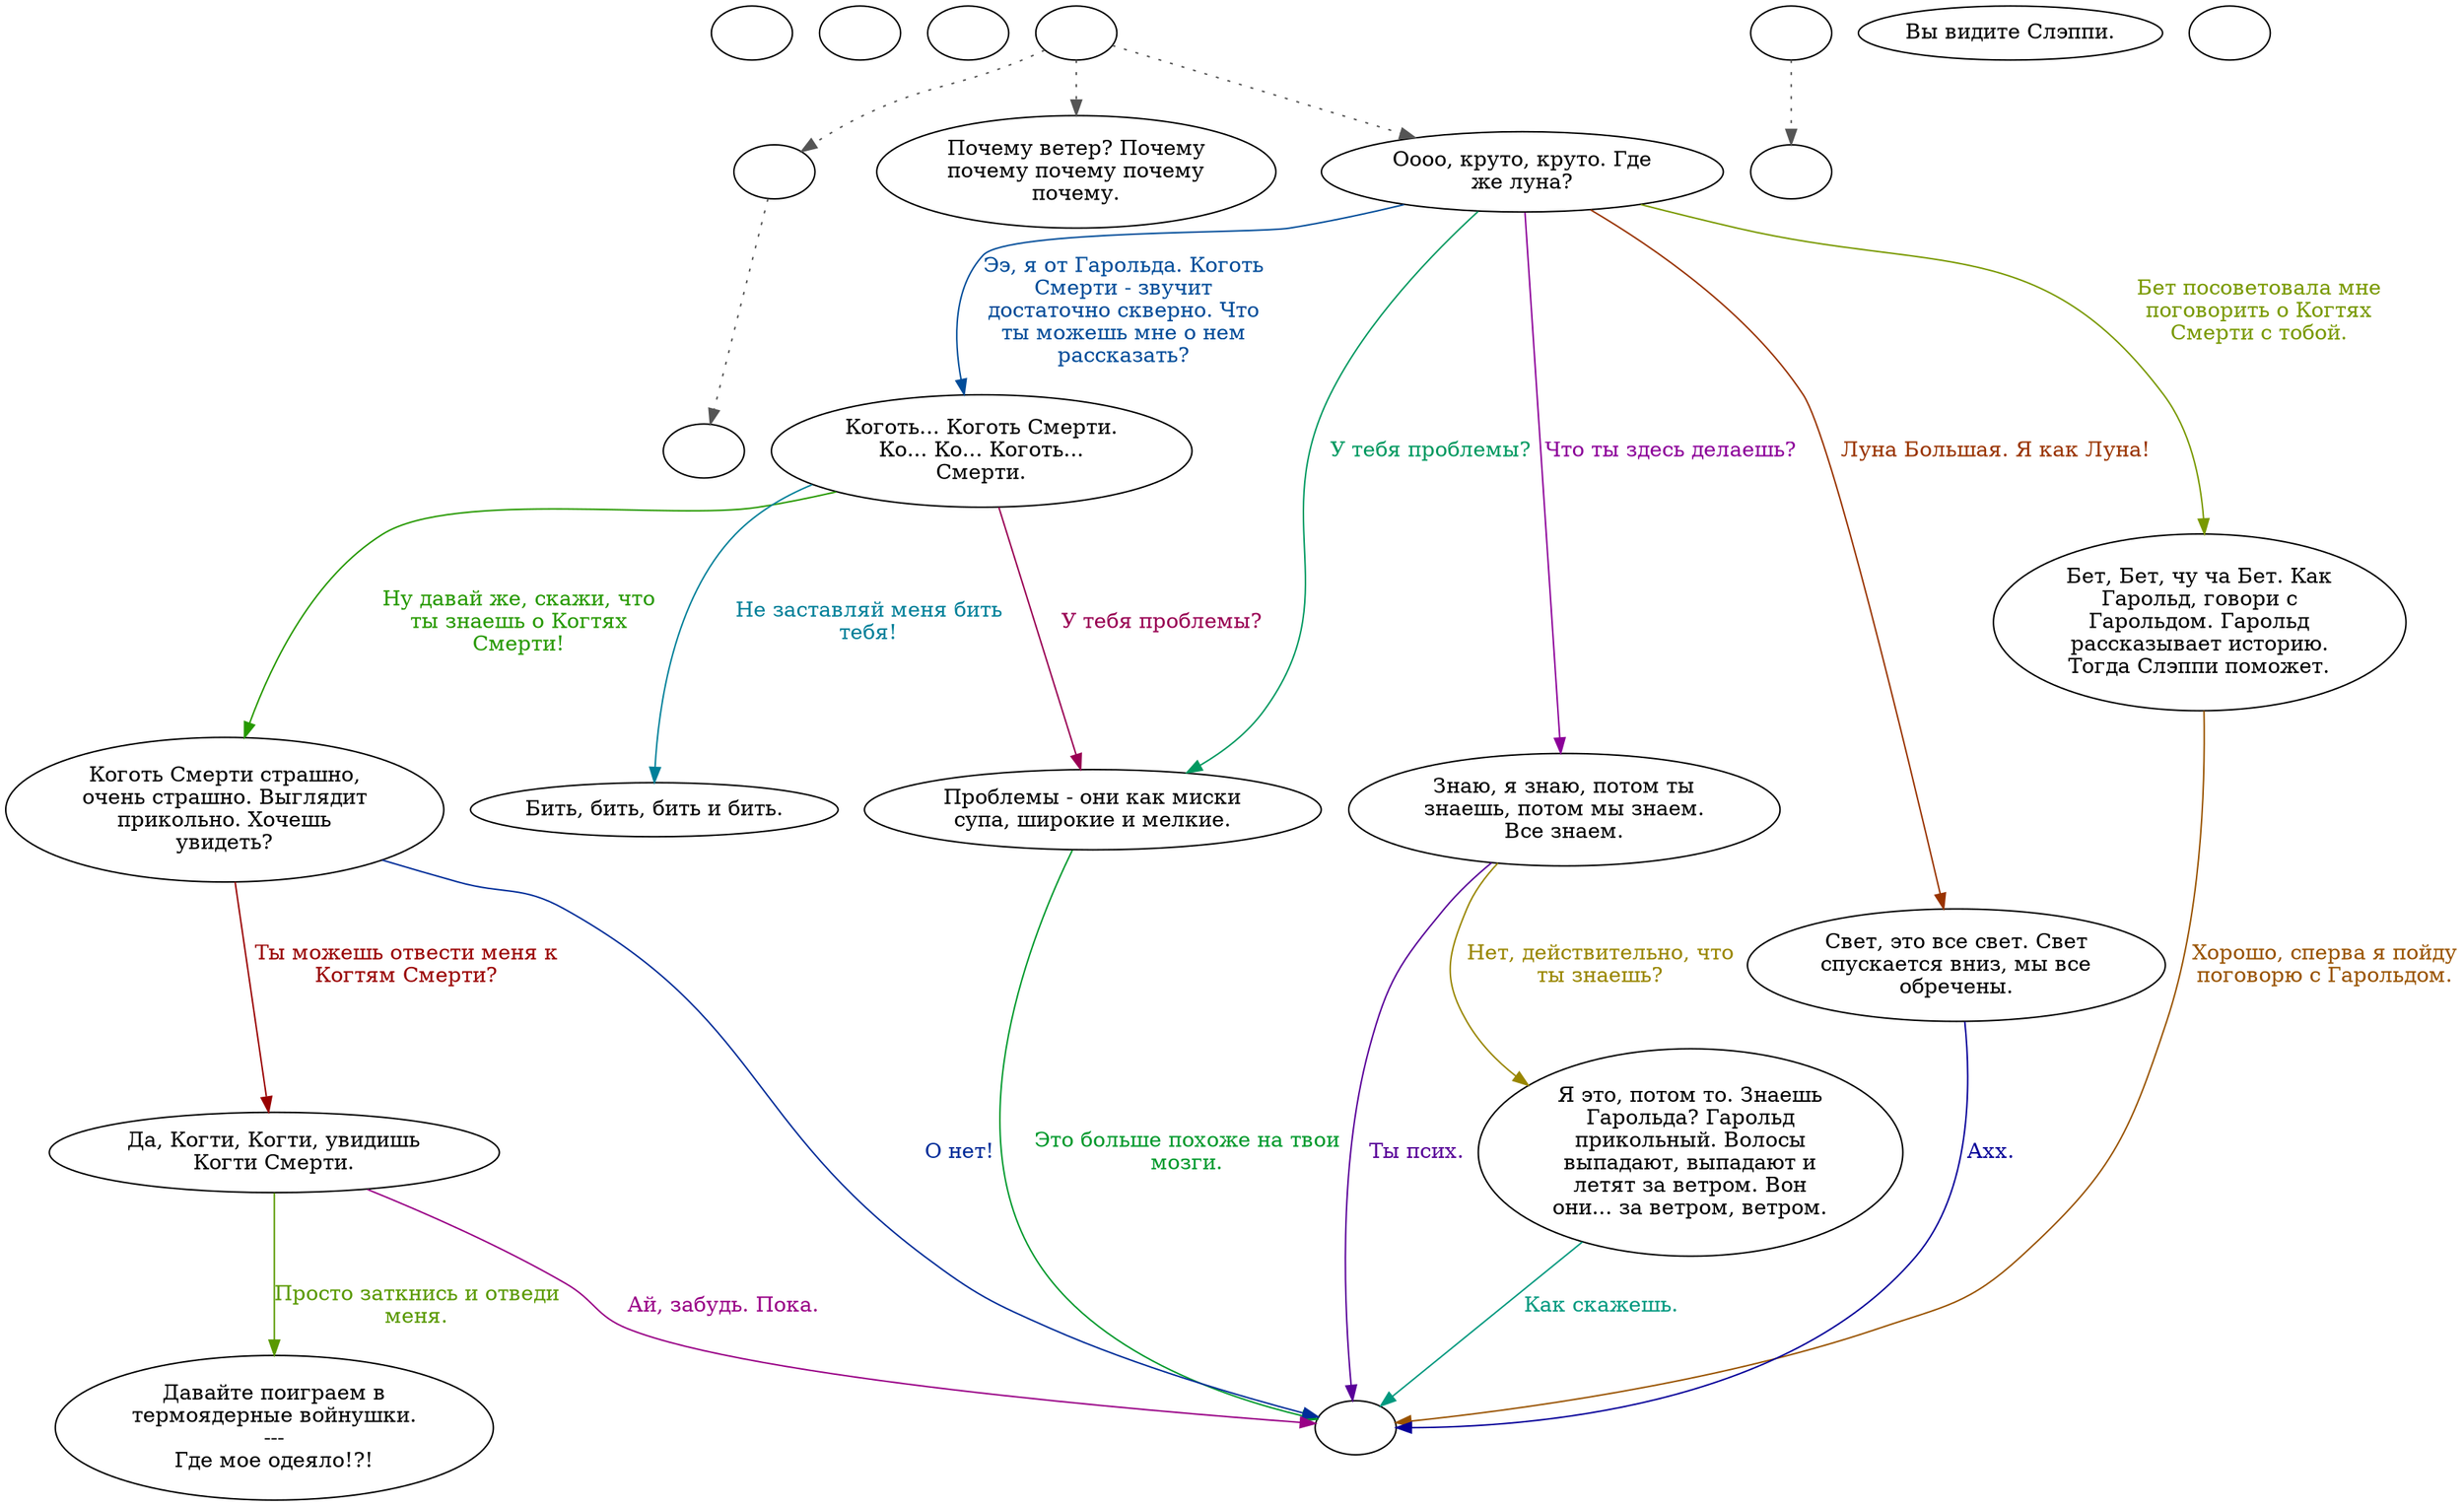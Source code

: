 digraph slappy {
  "start" [style=filled       fillcolor="#FFFFFF"       color="#000000"]
  "start" [label=""]
  "critter_p_proc" [style=filled       fillcolor="#FFFFFF"       color="#000000"]
  "critter_p_proc" [label=""]
  "pickup_p_proc" [style=filled       fillcolor="#FFFFFF"       color="#000000"]
  "pickup_p_proc" [label=""]
  "talk_p_proc" [style=filled       fillcolor="#FFFFFF"       color="#000000"]
  "talk_p_proc" -> "get_reaction" [style=dotted color="#555555"]
  "talk_p_proc" -> "Slappy10" [style=dotted color="#555555"]
  "talk_p_proc" -> "Slappy01" [style=dotted color="#555555"]
  "talk_p_proc" [label=""]
  "destroy_p_proc" [style=filled       fillcolor="#FFFFFF"       color="#000000"]
  "destroy_p_proc" -> "inc_good_critter" [style=dotted color="#555555"]
  "destroy_p_proc" [label=""]
  "look_at_p_proc" [style=filled       fillcolor="#FFFFFF"       color="#000000"]
  "look_at_p_proc" [label="Вы видите Слэппи."]
  "map_enter_p_proc" [style=filled       fillcolor="#FFFFFF"       color="#000000"]
  "map_enter_p_proc" [label=""]
  "Slappy01" [style=filled       fillcolor="#FFFFFF"       color="#000000"]
  "Slappy01" [label="Оооо, круто, круто. Где\nже луна?"]
  "Slappy01" -> "Slappy03" [label="Ээ, я от Гарольда. Коготь\nСмерти - звучит\nдостаточно скверно. Что\nты можешь мне о нем\nрассказать?" color="#004C99" fontcolor="#004C99"]
  "Slappy01" -> "Slappy11" [label="Бет посоветовала мне\nпоговорить о Когтях\nСмерти с тобой." color="#799900" fontcolor="#799900"]
  "Slappy01" -> "Slappy04" [label="Что ты здесь делаешь?" color="#8C0099" fontcolor="#8C0099"]
  "Slappy01" -> "Slappy05" [label="У тебя проблемы?" color="#009960" fontcolor="#009960"]
  "Slappy01" -> "Slappy02" [label="Луна Большая. Я как Луна!" color="#993300" fontcolor="#993300"]
  "Slappy02" [style=filled       fillcolor="#FFFFFF"       color="#000000"]
  "Slappy02" [label="Свет, это все свет. Свет\nспускается вниз, мы все\nобречены."]
  "Slappy02" -> "SlappyEnd" [label="Ахх." color="#060099" fontcolor="#060099"]
  "Slappy03" [style=filled       fillcolor="#FFFFFF"       color="#000000"]
  "Slappy03" [label="Коготь... Коготь Смерти.\nКо... Ко... Коготь...\nСмерти."]
  "Slappy03" -> "Slappy06" [label="Ну давай же, скажи, что\nты знаешь о Когтях\nСмерти!" color="#269900" fontcolor="#269900"]
  "Slappy03" -> "Slappy05" [label="У тебя проблемы?" color="#990053" fontcolor="#990053"]
  "Slappy03" -> "Slappy09" [label="Не заставляй меня бить\nтебя!" color="#008099" fontcolor="#008099"]
  "Slappy04" [style=filled       fillcolor="#FFFFFF"       color="#000000"]
  "Slappy04" [label="Знаю, я знаю, потом ты\nзнаешь, потом мы знаем.\nВсе знаем."]
  "Slappy04" -> "Slappy08" [label="Нет, действительно, что\nты знаешь?" color="#998600" fontcolor="#998600"]
  "Slappy04" -> "SlappyEnd" [label="Ты псих." color="#590099" fontcolor="#590099"]
  "Slappy05" [style=filled       fillcolor="#FFFFFF"       color="#000000"]
  "Slappy05" [label="Проблемы - они как миски\nсупа, широкие и мелкие."]
  "Slappy05" -> "SlappyEnd" [label="Это больше похоже на твои\nмозги." color="#00992C" fontcolor="#00992C"]
  "Slappy06" [style=filled       fillcolor="#FFFFFF"       color="#000000"]
  "Slappy06" [label="Коготь Смерти страшно,\nочень страшно. Выглядит\nприкольно. Хочешь\nувидеть?"]
  "Slappy06" -> "Slappy07" [label="Ты можешь отвести меня к\nКогтям Смерти?" color="#990000" fontcolor="#990000"]
  "Slappy06" -> "SlappyEnd" [label="О нет!" color="#002D99" fontcolor="#002D99"]
  "Slappy07" [style=filled       fillcolor="#FFFFFF"       color="#000000"]
  "Slappy07" [label="Да, Когти, Когти, увидишь\nКогти Смерти."]
  "Slappy07" -> "SlappyClaw" [label="Просто заткнись и отведи\nменя." color="#599900" fontcolor="#599900"]
  "Slappy07" -> "SlappyEnd" [label="Ай, забудь. Пока." color="#990086" fontcolor="#990086"]
  "Slappy08" [style=filled       fillcolor="#FFFFFF"       color="#000000"]
  "Slappy08" [label="Я это, потом то. Знаешь\nГарольда? Гарольд\nприкольный. Волосы\nвыпадают, выпадают и\nлетят за ветром. Вон\nони... за ветром, ветром."]
  "Slappy08" -> "SlappyEnd" [label="Как скажешь." color="#00997F" fontcolor="#00997F"]
  "Slappy09" [style=filled       fillcolor="#FFFFFF"       color="#000000"]
  "Slappy09" [label="Бить, бить, бить и бить."]
  "Slappy10" [style=filled       fillcolor="#FFFFFF"       color="#000000"]
  "Slappy10" [label="Почему ветер? Почему\nпочему почему почему\nпочему."]
  "Slappy11" [style=filled       fillcolor="#FFFFFF"       color="#000000"]
  "Slappy11" [label="Бет, Бет, чу ча Бет. Как\nГарольд, говори с\nГарольдом. Гарольд\nрассказывает историю.\nТогда Слэппи поможет."]
  "Slappy11" -> "SlappyEnd" [label="Хорошо, сперва я пойду\nпоговорю с Гарольдом." color="#995300" fontcolor="#995300"]
  "SlappyEnd" [style=filled       fillcolor="#FFFFFF"       color="#000000"]
  "SlappyEnd" [label=""]
  "SlappyClaw" [style=filled       fillcolor="#FFFFFF"       color="#000000"]
  "SlappyClaw" [label="Давайте поиграем в\nтермоядерные войнушки.\n---\nГде мое одеяло!?!"]
  "get_reaction" [style=filled       fillcolor="#FFFFFF"       color="#000000"]
  "get_reaction" -> "ReactToLevel" [style=dotted color="#555555"]
  "get_reaction" [label=""]
  "ReactToLevel" [style=filled       fillcolor="#FFFFFF"       color="#000000"]
  "ReactToLevel" [label=""]
  "inc_good_critter" [style=filled       fillcolor="#FFFFFF"       color="#000000"]
  "inc_good_critter" [label=""]
}